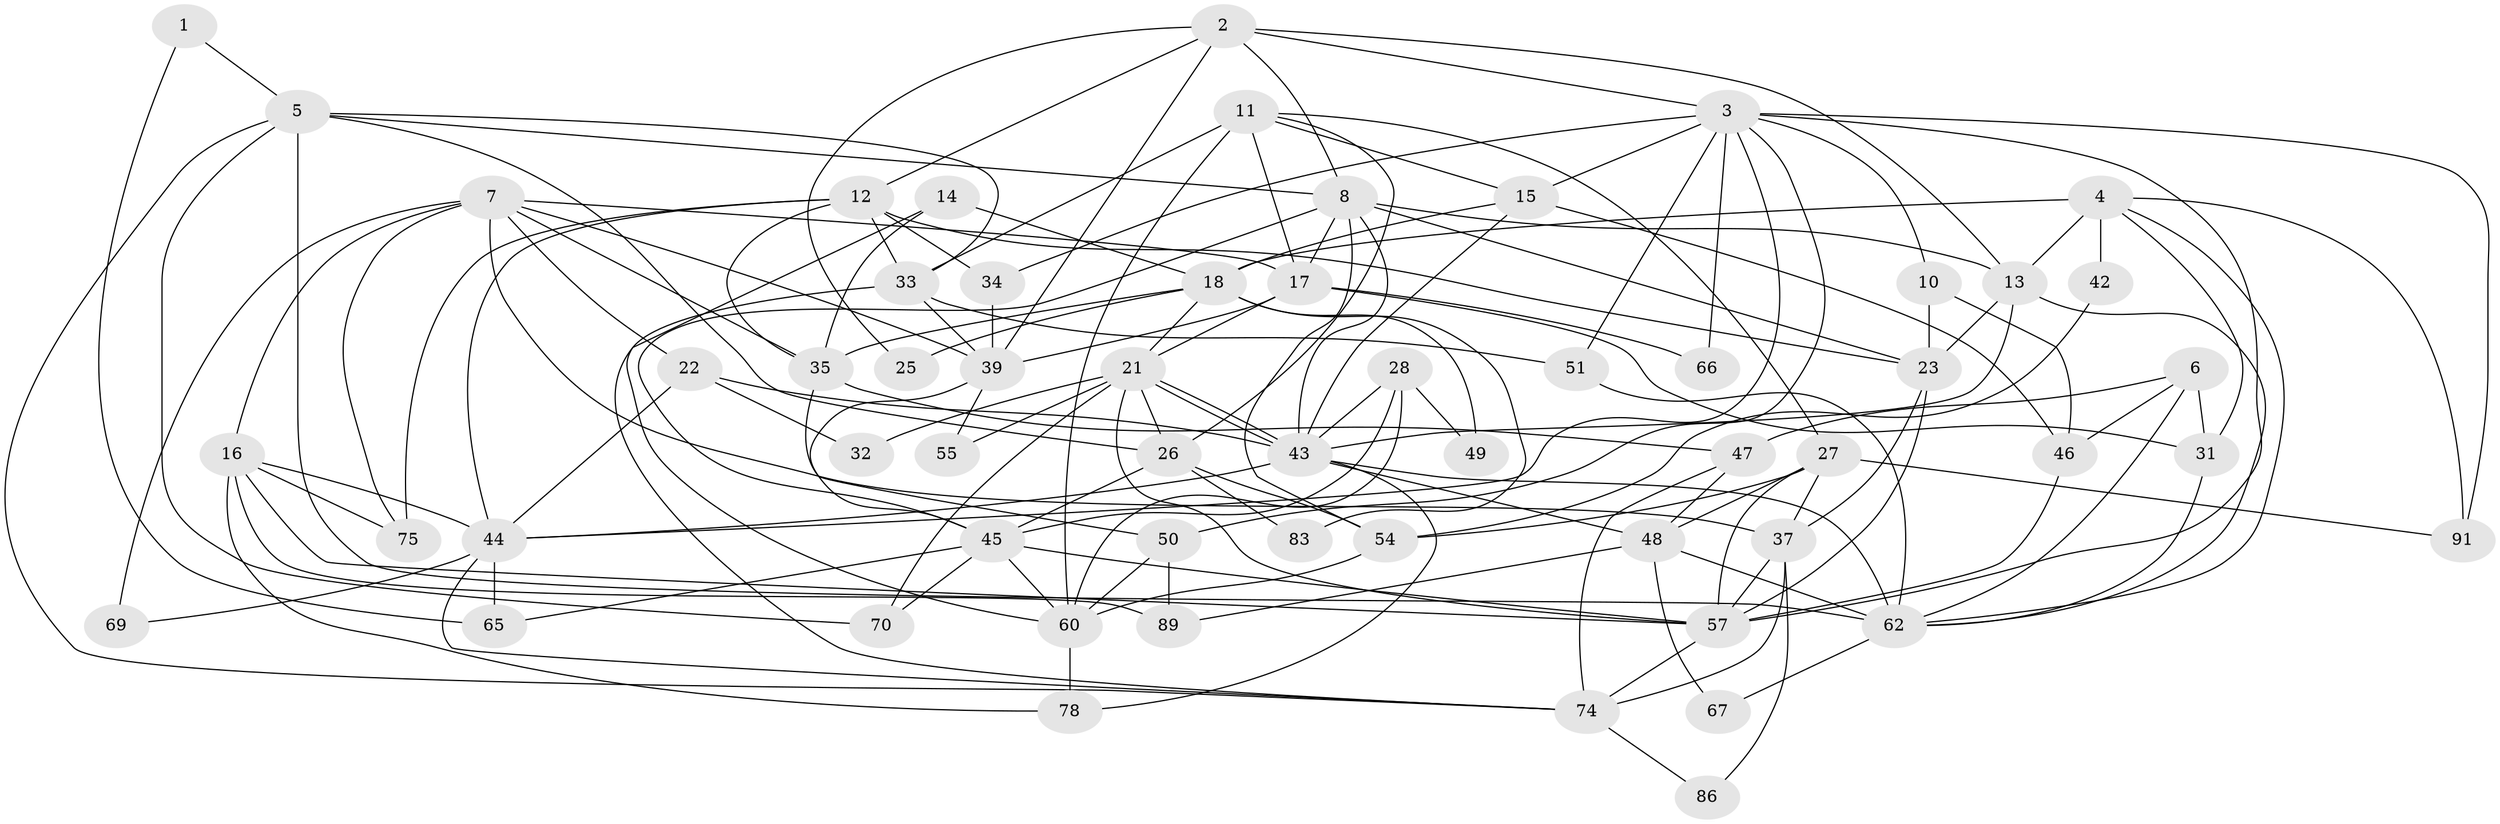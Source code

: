 // Generated by graph-tools (version 1.1) at 2025/24/03/03/25 07:24:02]
// undirected, 58 vertices, 146 edges
graph export_dot {
graph [start="1"]
  node [color=gray90,style=filled];
  1;
  2 [super="+93"];
  3 [super="+80"];
  4 [super="+24"];
  5 [super="+9"];
  6 [super="+52"];
  7 [super="+59"];
  8 [super="+29"];
  10;
  11 [super="+40"];
  12 [super="+19"];
  13 [super="+73"];
  14;
  15;
  16 [super="+20"];
  17 [super="+36"];
  18 [super="+30"];
  21 [super="+82"];
  22;
  23 [super="+72"];
  25;
  26 [super="+71"];
  27 [super="+58"];
  28 [super="+87"];
  31;
  32;
  33 [super="+56"];
  34 [super="+64"];
  35 [super="+68"];
  37 [super="+38"];
  39 [super="+41"];
  42;
  43 [super="+81"];
  44 [super="+77"];
  45 [super="+79"];
  46 [super="+61"];
  47 [super="+63"];
  48 [super="+85"];
  49 [super="+88"];
  50 [super="+53"];
  51;
  54 [super="+84"];
  55;
  57 [super="+90"];
  60 [super="+94"];
  62 [super="+76"];
  65;
  66;
  67;
  69;
  70;
  74 [super="+92"];
  75;
  78;
  83;
  86;
  89;
  91;
  1 -- 65;
  1 -- 5;
  2 -- 3;
  2 -- 39;
  2 -- 25;
  2 -- 12;
  2 -- 8;
  2 -- 13;
  3 -- 15;
  3 -- 10;
  3 -- 34;
  3 -- 66;
  3 -- 50;
  3 -- 51;
  3 -- 57;
  3 -- 91;
  3 -- 44;
  4 -- 31;
  4 -- 13 [weight=2];
  4 -- 42;
  4 -- 91;
  4 -- 62;
  4 -- 18;
  5 -- 70;
  5 -- 62;
  5 -- 33;
  5 -- 8;
  5 -- 74;
  5 -- 26;
  6 -- 46;
  6 -- 47 [weight=2];
  6 -- 62;
  6 -- 31;
  7 -- 75;
  7 -- 16;
  7 -- 17;
  7 -- 37;
  7 -- 22;
  7 -- 39;
  7 -- 69;
  7 -- 35;
  8 -- 13;
  8 -- 45;
  8 -- 54;
  8 -- 17;
  8 -- 23;
  8 -- 43;
  10 -- 23;
  10 -- 46;
  11 -- 33;
  11 -- 17;
  11 -- 26;
  11 -- 15;
  11 -- 60;
  11 -- 27;
  12 -- 35;
  12 -- 33;
  12 -- 23;
  12 -- 75;
  12 -- 34;
  12 -- 44;
  13 -- 62;
  13 -- 23;
  13 -- 43;
  14 -- 35;
  14 -- 60;
  14 -- 18;
  15 -- 18;
  15 -- 46;
  15 -- 43;
  16 -- 44;
  16 -- 75;
  16 -- 89;
  16 -- 78;
  16 -- 57;
  17 -- 31;
  17 -- 66;
  17 -- 21;
  17 -- 39;
  18 -- 25;
  18 -- 35;
  18 -- 49 [weight=2];
  18 -- 21;
  18 -- 83;
  21 -- 43;
  21 -- 43;
  21 -- 32;
  21 -- 55;
  21 -- 70;
  21 -- 57;
  21 -- 26;
  22 -- 32;
  22 -- 43;
  22 -- 44;
  23 -- 37;
  23 -- 57;
  26 -- 83;
  26 -- 54;
  26 -- 45;
  27 -- 91;
  27 -- 57;
  27 -- 37;
  27 -- 54;
  27 -- 48;
  28 -- 43;
  28 -- 60;
  28 -- 49;
  28 -- 45;
  31 -- 62;
  33 -- 51;
  33 -- 74;
  33 -- 39;
  34 -- 39 [weight=2];
  35 -- 50;
  35 -- 47;
  37 -- 86;
  37 -- 57;
  37 -- 74;
  39 -- 55;
  39 -- 45;
  42 -- 54;
  43 -- 44;
  43 -- 78;
  43 -- 62;
  43 -- 48;
  44 -- 65;
  44 -- 69;
  44 -- 74;
  45 -- 65;
  45 -- 70;
  45 -- 60;
  45 -- 57;
  46 -- 57;
  47 -- 74;
  47 -- 48;
  48 -- 62;
  48 -- 67;
  48 -- 89;
  50 -- 89;
  50 -- 60;
  51 -- 62;
  54 -- 60;
  57 -- 74;
  60 -- 78;
  62 -- 67;
  74 -- 86;
}
